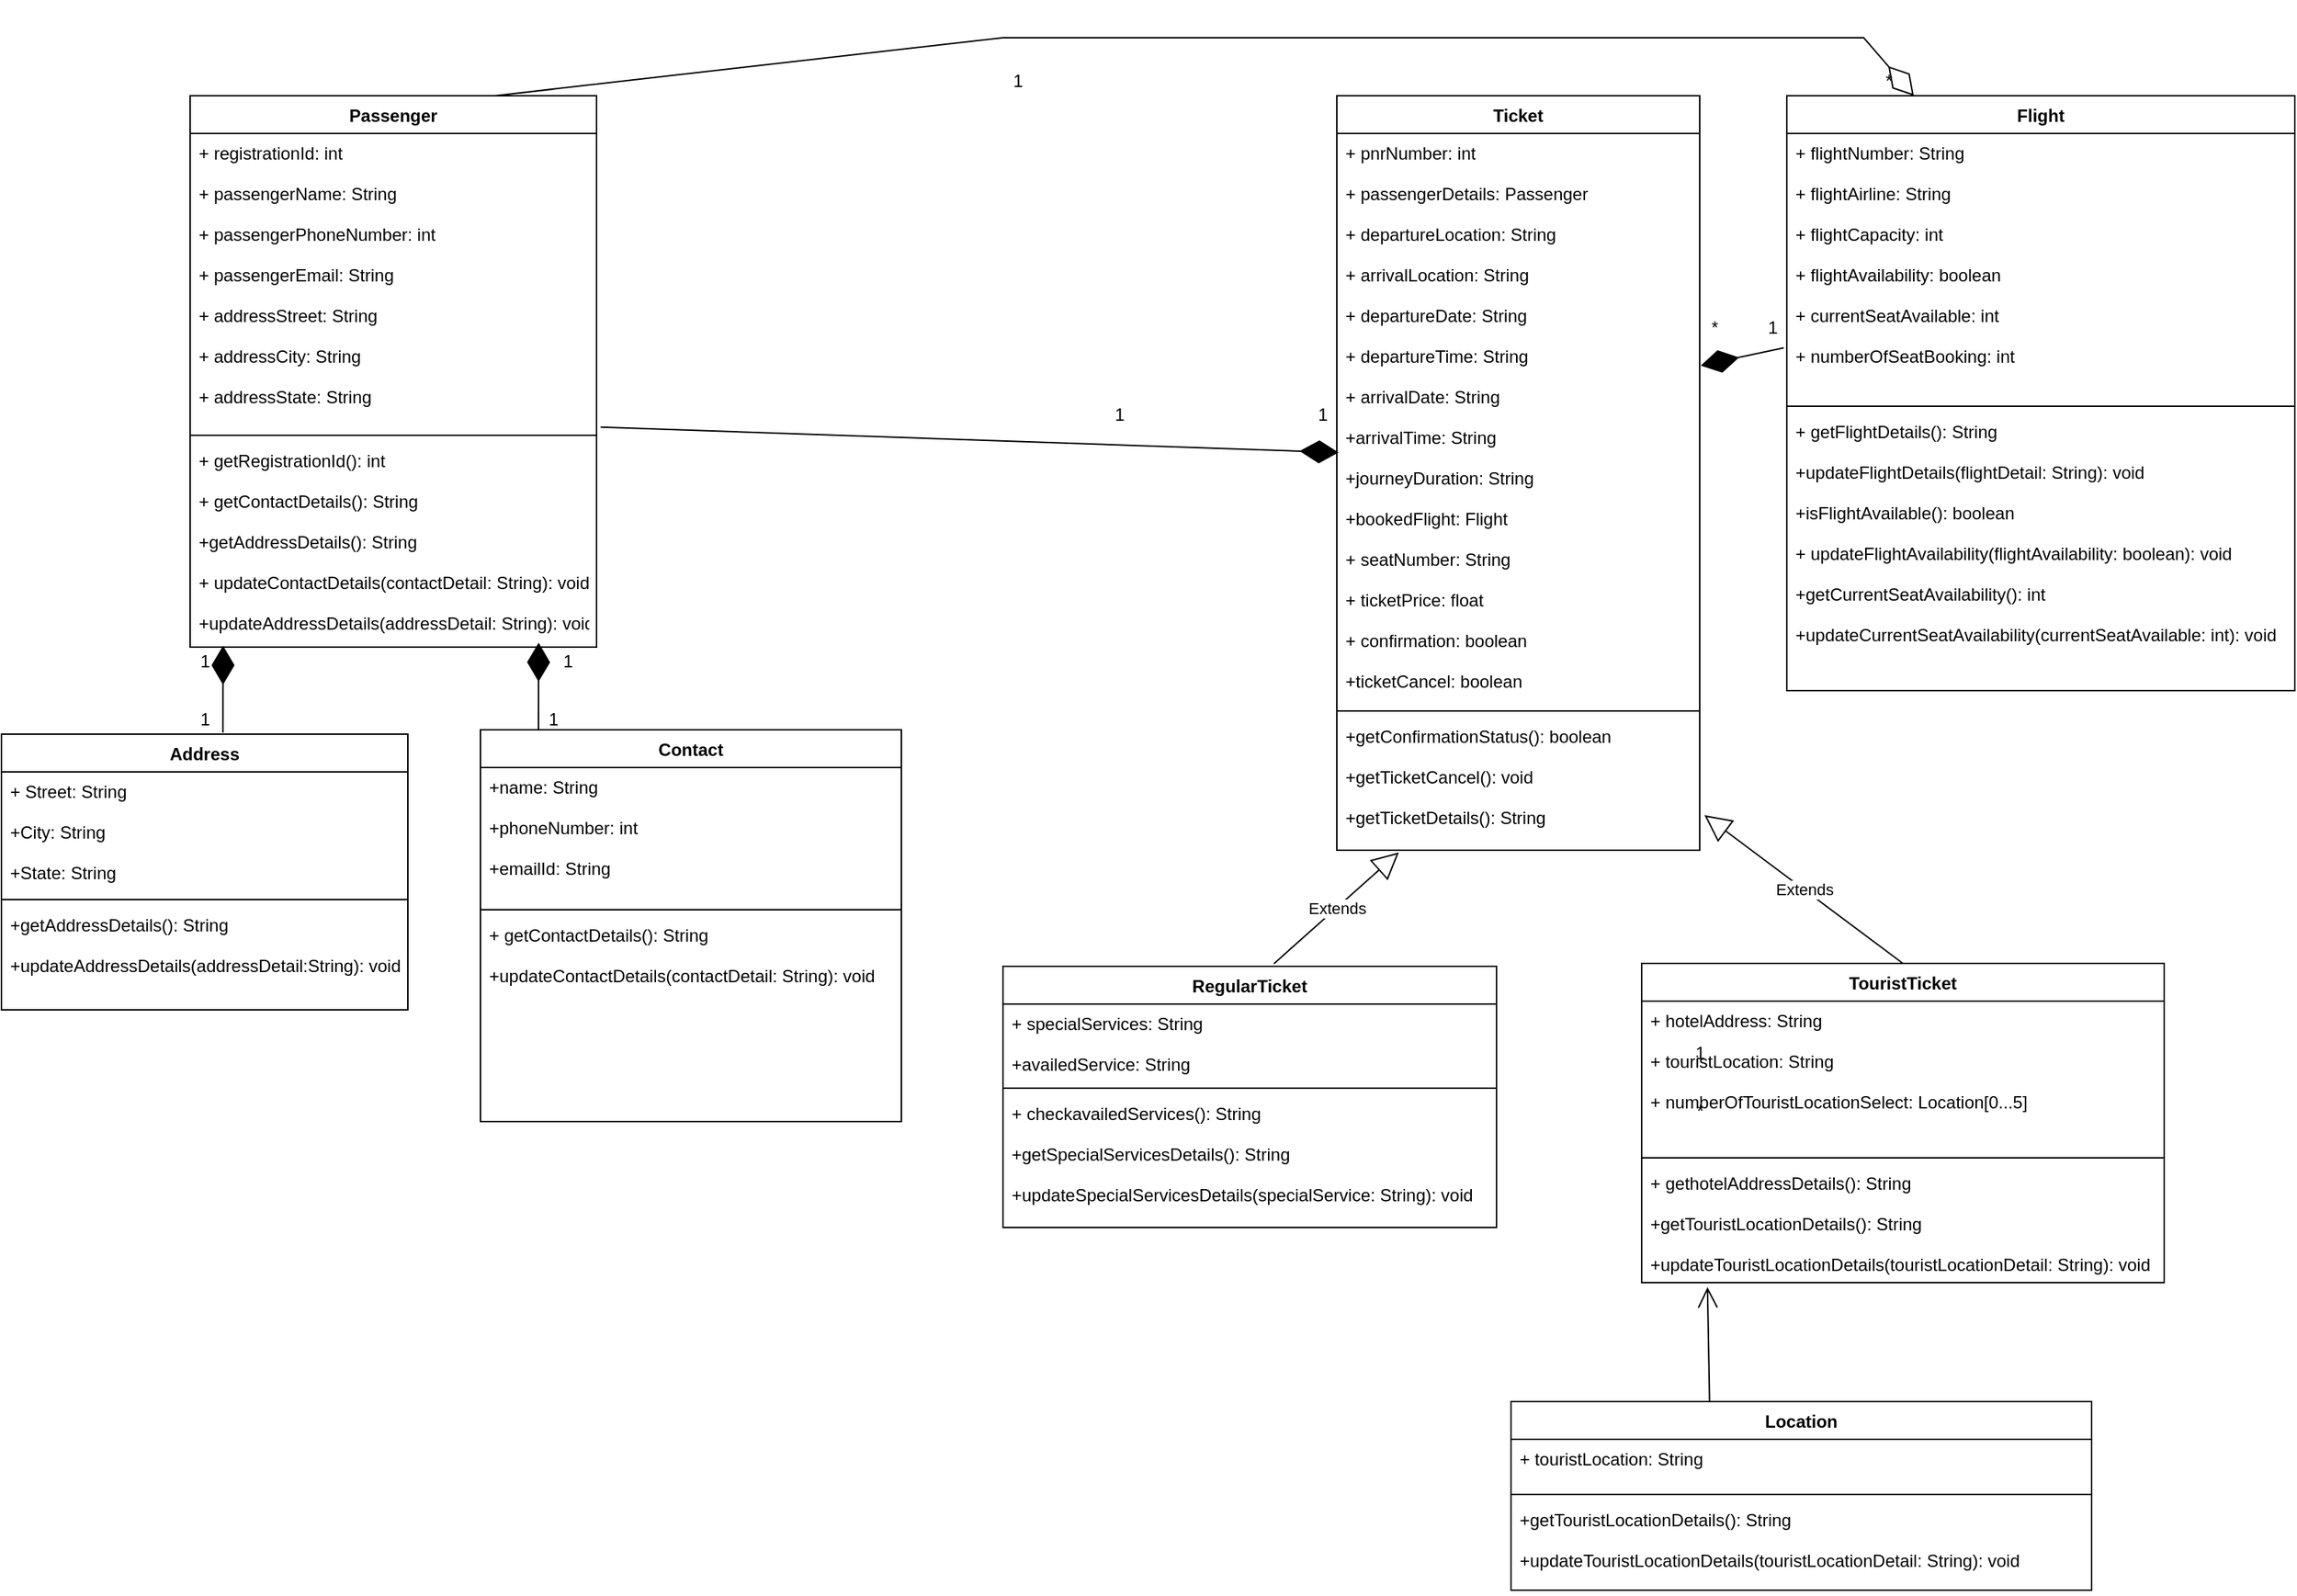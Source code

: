 <mxfile version="17.1.2" type="device"><diagram id="_i1UURWX1C_GBvMKWXLl" name="Page-1"><mxGraphModel dx="2084" dy="1511" grid="1" gridSize="10" guides="1" tooltips="1" connect="1" arrows="1" fold="1" page="1" pageScale="1" pageWidth="850" pageHeight="1100" math="0" shadow="0"><root><mxCell id="0"/><mxCell id="1" parent="0"/><mxCell id="uBR2EixaX5quv2LaqxRx-1" value="Passenger" style="swimlane;fontStyle=1;align=center;verticalAlign=top;childLayout=stackLayout;horizontal=1;startSize=26;horizontalStack=0;resizeParent=1;resizeParentMax=0;resizeLast=0;collapsible=1;marginBottom=0;" vertex="1" parent="1"><mxGeometry x="-470" width="280" height="380" as="geometry"/></mxCell><mxCell id="uBR2EixaX5quv2LaqxRx-2" value="+ registrationId: int&#10;&#10;+ passengerName: String&#10;&#10;+ passengerPhoneNumber: int&#10;&#10;+ passengerEmail: String&#10;&#10;+ addressStreet: String&#10;&#10;+ addressCity: String&#10;&#10;+ addressState: String" style="text;strokeColor=none;fillColor=none;align=left;verticalAlign=top;spacingLeft=4;spacingRight=4;overflow=hidden;rotatable=0;points=[[0,0.5],[1,0.5]];portConstraint=eastwest;" vertex="1" parent="uBR2EixaX5quv2LaqxRx-1"><mxGeometry y="26" width="280" height="204" as="geometry"/></mxCell><mxCell id="uBR2EixaX5quv2LaqxRx-3" value="" style="line;strokeWidth=1;fillColor=none;align=left;verticalAlign=middle;spacingTop=-1;spacingLeft=3;spacingRight=3;rotatable=0;labelPosition=right;points=[];portConstraint=eastwest;" vertex="1" parent="uBR2EixaX5quv2LaqxRx-1"><mxGeometry y="230" width="280" height="8" as="geometry"/></mxCell><mxCell id="uBR2EixaX5quv2LaqxRx-4" value="+ getRegistrationId(): int&#10;&#10;+ getContactDetails(): String&#10;&#10;+getAddressDetails(): String&#10;&#10;+ updateContactDetails(contactDetail: String): void&#10;&#10;+updateAddressDetails(addressDetail: String): void" style="text;strokeColor=none;fillColor=none;align=left;verticalAlign=top;spacingLeft=4;spacingRight=4;overflow=hidden;rotatable=0;points=[[0,0.5],[1,0.5]];portConstraint=eastwest;" vertex="1" parent="uBR2EixaX5quv2LaqxRx-1"><mxGeometry y="238" width="280" height="142" as="geometry"/></mxCell><mxCell id="uBR2EixaX5quv2LaqxRx-13" value="Flight" style="swimlane;fontStyle=1;align=center;verticalAlign=top;childLayout=stackLayout;horizontal=1;startSize=26;horizontalStack=0;resizeParent=1;resizeParentMax=0;resizeLast=0;collapsible=1;marginBottom=0;" vertex="1" parent="1"><mxGeometry x="630" width="350" height="410" as="geometry"/></mxCell><mxCell id="uBR2EixaX5quv2LaqxRx-14" value="+ flightNumber: String&#10;&#10;+ flightAirline: String&#10;&#10;+ flightCapacity: int&#10;&#10;+ flightAvailability: boolean&#10;&#10;+ currentSeatAvailable: int&#10;&#10;+ numberOfSeatBooking: int&#10;&#10;" style="text;strokeColor=none;fillColor=none;align=left;verticalAlign=top;spacingLeft=4;spacingRight=4;overflow=hidden;rotatable=0;points=[[0,0.5],[1,0.5]];portConstraint=eastwest;" vertex="1" parent="uBR2EixaX5quv2LaqxRx-13"><mxGeometry y="26" width="350" height="184" as="geometry"/></mxCell><mxCell id="uBR2EixaX5quv2LaqxRx-15" value="" style="line;strokeWidth=1;fillColor=none;align=left;verticalAlign=middle;spacingTop=-1;spacingLeft=3;spacingRight=3;rotatable=0;labelPosition=right;points=[];portConstraint=eastwest;" vertex="1" parent="uBR2EixaX5quv2LaqxRx-13"><mxGeometry y="210" width="350" height="8" as="geometry"/></mxCell><mxCell id="uBR2EixaX5quv2LaqxRx-16" value="+ getFlightDetails(): String&#10;&#10;+updateFlightDetails(flightDetail: String): void&#10;&#10;+isFlightAvailable(): boolean&#10;&#10;+ updateFlightAvailability(flightAvailability: boolean): void&#10;&#10;+getCurrentSeatAvailability(): int&#10;&#10;+updateCurrentSeatAvailability(currentSeatAvailable: int): void" style="text;strokeColor=none;fillColor=none;align=left;verticalAlign=top;spacingLeft=4;spacingRight=4;overflow=hidden;rotatable=0;points=[[0,0.5],[1,0.5]];portConstraint=eastwest;" vertex="1" parent="uBR2EixaX5quv2LaqxRx-13"><mxGeometry y="218" width="350" height="192" as="geometry"/></mxCell><mxCell id="uBR2EixaX5quv2LaqxRx-17" value="TouristTicket" style="swimlane;fontStyle=1;align=center;verticalAlign=top;childLayout=stackLayout;horizontal=1;startSize=26;horizontalStack=0;resizeParent=1;resizeParentMax=0;resizeLast=0;collapsible=1;marginBottom=0;" vertex="1" parent="1"><mxGeometry x="530" y="598" width="360" height="220" as="geometry"/></mxCell><mxCell id="uBR2EixaX5quv2LaqxRx-18" value="+ hotelAddress: String&#10;&#10;+ touristLocation: String&#10;&#10;+ numberOfTouristLocationSelect: Location[0...5]" style="text;strokeColor=none;fillColor=none;align=left;verticalAlign=top;spacingLeft=4;spacingRight=4;overflow=hidden;rotatable=0;points=[[0,0.5],[1,0.5]];portConstraint=eastwest;" vertex="1" parent="uBR2EixaX5quv2LaqxRx-17"><mxGeometry y="26" width="360" height="104" as="geometry"/></mxCell><mxCell id="uBR2EixaX5quv2LaqxRx-19" value="" style="line;strokeWidth=1;fillColor=none;align=left;verticalAlign=middle;spacingTop=-1;spacingLeft=3;spacingRight=3;rotatable=0;labelPosition=right;points=[];portConstraint=eastwest;" vertex="1" parent="uBR2EixaX5quv2LaqxRx-17"><mxGeometry y="130" width="360" height="8" as="geometry"/></mxCell><mxCell id="uBR2EixaX5quv2LaqxRx-20" value="+ gethotelAddressDetails(): String&#10;&#10;+getTouristLocationDetails(): String&#10;&#10;+updateTouristLocationDetails(touristLocationDetail: String): void" style="text;strokeColor=none;fillColor=none;align=left;verticalAlign=top;spacingLeft=4;spacingRight=4;overflow=hidden;rotatable=0;points=[[0,0.5],[1,0.5]];portConstraint=eastwest;" vertex="1" parent="uBR2EixaX5quv2LaqxRx-17"><mxGeometry y="138" width="360" height="82" as="geometry"/></mxCell><mxCell id="uBR2EixaX5quv2LaqxRx-21" value="RegularTicket" style="swimlane;fontStyle=1;align=center;verticalAlign=top;childLayout=stackLayout;horizontal=1;startSize=26;horizontalStack=0;resizeParent=1;resizeParentMax=0;resizeLast=0;collapsible=1;marginBottom=0;" vertex="1" parent="1"><mxGeometry x="90" y="600" width="340" height="180" as="geometry"/></mxCell><mxCell id="uBR2EixaX5quv2LaqxRx-22" value="+ specialServices: String&#10;&#10;+availedService: String" style="text;strokeColor=none;fillColor=none;align=left;verticalAlign=top;spacingLeft=4;spacingRight=4;overflow=hidden;rotatable=0;points=[[0,0.5],[1,0.5]];portConstraint=eastwest;" vertex="1" parent="uBR2EixaX5quv2LaqxRx-21"><mxGeometry y="26" width="340" height="54" as="geometry"/></mxCell><mxCell id="uBR2EixaX5quv2LaqxRx-23" value="" style="line;strokeWidth=1;fillColor=none;align=left;verticalAlign=middle;spacingTop=-1;spacingLeft=3;spacingRight=3;rotatable=0;labelPosition=right;points=[];portConstraint=eastwest;" vertex="1" parent="uBR2EixaX5quv2LaqxRx-21"><mxGeometry y="80" width="340" height="8" as="geometry"/></mxCell><mxCell id="uBR2EixaX5quv2LaqxRx-24" value="+ checkavailedServices(): String&#10;&#10;+getSpecialServicesDetails(): String&#10;&#10;+updateSpecialServicesDetails(specialService: String): void&#10;&#10;" style="text;strokeColor=none;fillColor=none;align=left;verticalAlign=top;spacingLeft=4;spacingRight=4;overflow=hidden;rotatable=0;points=[[0,0.5],[1,0.5]];portConstraint=eastwest;" vertex="1" parent="uBR2EixaX5quv2LaqxRx-21"><mxGeometry y="88" width="340" height="92" as="geometry"/></mxCell><mxCell id="uBR2EixaX5quv2LaqxRx-25" value="Location" style="swimlane;fontStyle=1;align=center;verticalAlign=top;childLayout=stackLayout;horizontal=1;startSize=26;horizontalStack=0;resizeParent=1;resizeParentMax=0;resizeLast=0;collapsible=1;marginBottom=0;" vertex="1" parent="1"><mxGeometry x="440" y="900" width="400" height="130" as="geometry"/></mxCell><mxCell id="uBR2EixaX5quv2LaqxRx-26" value="+ touristLocation: String" style="text;strokeColor=none;fillColor=none;align=left;verticalAlign=top;spacingLeft=4;spacingRight=4;overflow=hidden;rotatable=0;points=[[0,0.5],[1,0.5]];portConstraint=eastwest;" vertex="1" parent="uBR2EixaX5quv2LaqxRx-25"><mxGeometry y="26" width="400" height="34" as="geometry"/></mxCell><mxCell id="uBR2EixaX5quv2LaqxRx-27" value="" style="line;strokeWidth=1;fillColor=none;align=left;verticalAlign=middle;spacingTop=-1;spacingLeft=3;spacingRight=3;rotatable=0;labelPosition=right;points=[];portConstraint=eastwest;" vertex="1" parent="uBR2EixaX5quv2LaqxRx-25"><mxGeometry y="60" width="400" height="8" as="geometry"/></mxCell><mxCell id="uBR2EixaX5quv2LaqxRx-28" value="+getTouristLocationDetails(): String&#10;&#10;+updateTouristLocationDetails(touristLocationDetail: String): void" style="text;strokeColor=none;fillColor=none;align=left;verticalAlign=top;spacingLeft=4;spacingRight=4;overflow=hidden;rotatable=0;points=[[0,0.5],[1,0.5]];portConstraint=eastwest;" vertex="1" parent="uBR2EixaX5quv2LaqxRx-25"><mxGeometry y="68" width="400" height="62" as="geometry"/></mxCell><mxCell id="uBR2EixaX5quv2LaqxRx-34" value="Ticket" style="swimlane;fontStyle=1;align=center;verticalAlign=top;childLayout=stackLayout;horizontal=1;startSize=26;horizontalStack=0;resizeParent=1;resizeParentMax=0;resizeLast=0;collapsible=1;marginBottom=0;" vertex="1" parent="1"><mxGeometry x="320" width="250" height="520" as="geometry"/></mxCell><mxCell id="uBR2EixaX5quv2LaqxRx-35" value="+ pnrNumber: int&#10;&#10;+ passengerDetails: Passenger&#10;&#10;+ departureLocation: String&#10;&#10;+ arrivalLocation: String&#10;&#10;+ departureDate: String&#10;&#10;+ departureTime: String&#10;&#10;+ arrivalDate: String&#10;&#10;+arrivalTime: String&#10;&#10;+journeyDuration: String&#10;&#10;+bookedFlight: Flight&#10;&#10;+ seatNumber: String&#10;&#10;+ ticketPrice: float&#10;&#10;+ confirmation: boolean&#10;&#10;+ticketCancel: boolean" style="text;strokeColor=none;fillColor=none;align=left;verticalAlign=top;spacingLeft=4;spacingRight=4;overflow=hidden;rotatable=0;points=[[0,0.5],[1,0.5]];portConstraint=eastwest;" vertex="1" parent="uBR2EixaX5quv2LaqxRx-34"><mxGeometry y="26" width="250" height="394" as="geometry"/></mxCell><mxCell id="uBR2EixaX5quv2LaqxRx-36" value="" style="line;strokeWidth=1;fillColor=none;align=left;verticalAlign=middle;spacingTop=-1;spacingLeft=3;spacingRight=3;rotatable=0;labelPosition=right;points=[];portConstraint=eastwest;" vertex="1" parent="uBR2EixaX5quv2LaqxRx-34"><mxGeometry y="420" width="250" height="8" as="geometry"/></mxCell><mxCell id="uBR2EixaX5quv2LaqxRx-37" value="+getConfirmationStatus(): boolean&#10;&#10;+getTicketCancel(): void&#10;&#10;+getTicketDetails(): String" style="text;strokeColor=none;fillColor=none;align=left;verticalAlign=top;spacingLeft=4;spacingRight=4;overflow=hidden;rotatable=0;points=[[0,0.5],[1,0.5]];portConstraint=eastwest;" vertex="1" parent="uBR2EixaX5quv2LaqxRx-34"><mxGeometry y="428" width="250" height="92" as="geometry"/></mxCell><mxCell id="uBR2EixaX5quv2LaqxRx-38" value="Extends" style="endArrow=block;endSize=16;endFill=0;html=1;rounded=0;exitX=0.549;exitY=-0.01;exitDx=0;exitDy=0;exitPerimeter=0;entryX=0.171;entryY=1.016;entryDx=0;entryDy=0;entryPerimeter=0;" edge="1" parent="1" source="uBR2EixaX5quv2LaqxRx-21" target="uBR2EixaX5quv2LaqxRx-37"><mxGeometry width="160" relative="1" as="geometry"><mxPoint x="260" y="370" as="sourcePoint"/><mxPoint x="420" y="370" as="targetPoint"/></mxGeometry></mxCell><mxCell id="uBR2EixaX5quv2LaqxRx-39" value="Extends" style="endArrow=block;endSize=16;endFill=0;html=1;rounded=0;entryX=1.013;entryY=0.737;entryDx=0;entryDy=0;entryPerimeter=0;exitX=0.5;exitY=0;exitDx=0;exitDy=0;" edge="1" parent="1" source="uBR2EixaX5quv2LaqxRx-17" target="uBR2EixaX5quv2LaqxRx-37"><mxGeometry width="160" relative="1" as="geometry"><mxPoint x="260" y="370" as="sourcePoint"/><mxPoint x="420" y="370" as="targetPoint"/></mxGeometry></mxCell><mxCell id="uBR2EixaX5quv2LaqxRx-40" value="" style="endArrow=diamondThin;endFill=1;endSize=24;html=1;rounded=0;entryX=0.005;entryY=0.558;entryDx=0;entryDy=0;entryPerimeter=0;exitX=1.01;exitY=0.992;exitDx=0;exitDy=0;exitPerimeter=0;" edge="1" parent="1" source="uBR2EixaX5quv2LaqxRx-2" target="uBR2EixaX5quv2LaqxRx-35"><mxGeometry width="160" relative="1" as="geometry"><mxPoint x="260" y="370" as="sourcePoint"/><mxPoint x="420" y="370" as="targetPoint"/></mxGeometry></mxCell><mxCell id="uBR2EixaX5quv2LaqxRx-41" value="1" style="text;html=1;align=center;verticalAlign=middle;resizable=0;points=[];autosize=1;strokeColor=none;fillColor=none;" vertex="1" parent="1"><mxGeometry x="160" y="210" width="20" height="20" as="geometry"/></mxCell><mxCell id="uBR2EixaX5quv2LaqxRx-42" value="1" style="text;html=1;align=center;verticalAlign=middle;resizable=0;points=[];autosize=1;strokeColor=none;fillColor=none;" vertex="1" parent="1"><mxGeometry x="300" y="210" width="20" height="20" as="geometry"/></mxCell><mxCell id="uBR2EixaX5quv2LaqxRx-43" value="" style="endArrow=diamondThin;endFill=1;endSize=24;html=1;rounded=0;entryX=1.003;entryY=0.406;entryDx=0;entryDy=0;entryPerimeter=0;exitX=-0.006;exitY=0.803;exitDx=0;exitDy=0;exitPerimeter=0;" edge="1" parent="1" source="uBR2EixaX5quv2LaqxRx-14" target="uBR2EixaX5quv2LaqxRx-35"><mxGeometry width="160" relative="1" as="geometry"><mxPoint x="260" y="250" as="sourcePoint"/><mxPoint x="420" y="250" as="targetPoint"/></mxGeometry></mxCell><mxCell id="uBR2EixaX5quv2LaqxRx-44" value="*" style="text;html=1;align=center;verticalAlign=middle;resizable=0;points=[];autosize=1;strokeColor=none;fillColor=none;" vertex="1" parent="1"><mxGeometry x="570" y="150" width="20" height="20" as="geometry"/></mxCell><mxCell id="uBR2EixaX5quv2LaqxRx-45" value="1" style="text;html=1;align=center;verticalAlign=middle;resizable=0;points=[];autosize=1;strokeColor=none;fillColor=none;" vertex="1" parent="1"><mxGeometry x="610" y="150" width="20" height="20" as="geometry"/></mxCell><mxCell id="uBR2EixaX5quv2LaqxRx-46" value="" style="endArrow=diamondThin;endFill=0;endSize=24;html=1;rounded=0;entryX=0.25;entryY=0;entryDx=0;entryDy=0;exitX=0.75;exitY=0;exitDx=0;exitDy=0;" edge="1" parent="1" source="uBR2EixaX5quv2LaqxRx-1" target="uBR2EixaX5quv2LaqxRx-13"><mxGeometry width="160" relative="1" as="geometry"><mxPoint x="200" y="-80" as="sourcePoint"/><mxPoint x="420" y="130" as="targetPoint"/><Array as="points"><mxPoint x="90" y="-40"/><mxPoint x="683" y="-40"/></Array></mxGeometry></mxCell><mxCell id="uBR2EixaX5quv2LaqxRx-47" value="*" style="text;html=1;align=center;verticalAlign=middle;resizable=0;points=[];autosize=1;strokeColor=none;fillColor=none;" vertex="1" parent="1"><mxGeometry x="690" y="-20" width="20" height="20" as="geometry"/></mxCell><mxCell id="uBR2EixaX5quv2LaqxRx-48" value="1" style="text;html=1;align=center;verticalAlign=middle;resizable=0;points=[];autosize=1;strokeColor=none;fillColor=none;" vertex="1" parent="1"><mxGeometry x="90" y="-20" width="20" height="20" as="geometry"/></mxCell><mxCell id="uBR2EixaX5quv2LaqxRx-49" value="" style="endArrow=open;endFill=1;endSize=12;html=1;rounded=0;entryX=0.126;entryY=1.038;entryDx=0;entryDy=0;entryPerimeter=0;exitX=0.342;exitY=0.004;exitDx=0;exitDy=0;exitPerimeter=0;" edge="1" parent="1" source="uBR2EixaX5quv2LaqxRx-25" target="uBR2EixaX5quv2LaqxRx-20"><mxGeometry width="160" relative="1" as="geometry"><mxPoint x="260" y="690" as="sourcePoint"/><mxPoint x="420" y="690" as="targetPoint"/></mxGeometry></mxCell><mxCell id="uBR2EixaX5quv2LaqxRx-50" value="1" style="text;html=1;align=center;verticalAlign=middle;resizable=0;points=[];autosize=1;strokeColor=none;fillColor=none;" vertex="1" parent="1"><mxGeometry x="560" y="650" width="20" height="20" as="geometry"/></mxCell><mxCell id="uBR2EixaX5quv2LaqxRx-52" value="*" style="text;html=1;align=center;verticalAlign=middle;resizable=0;points=[];autosize=1;strokeColor=none;fillColor=none;" vertex="1" parent="1"><mxGeometry x="560" y="690" width="20" height="20" as="geometry"/></mxCell><mxCell id="uBR2EixaX5quv2LaqxRx-53" value="Address" style="swimlane;fontStyle=1;align=center;verticalAlign=top;childLayout=stackLayout;horizontal=1;startSize=26;horizontalStack=0;resizeParent=1;resizeParentMax=0;resizeLast=0;collapsible=1;marginBottom=0;" vertex="1" parent="1"><mxGeometry x="-600" y="440" width="280" height="190" as="geometry"/></mxCell><mxCell id="uBR2EixaX5quv2LaqxRx-54" value="+ Street: String&#10;&#10;+City: String&#10;&#10;+State: String" style="text;strokeColor=none;fillColor=none;align=left;verticalAlign=top;spacingLeft=4;spacingRight=4;overflow=hidden;rotatable=0;points=[[0,0.5],[1,0.5]];portConstraint=eastwest;" vertex="1" parent="uBR2EixaX5quv2LaqxRx-53"><mxGeometry y="26" width="280" height="84" as="geometry"/></mxCell><mxCell id="uBR2EixaX5quv2LaqxRx-55" value="" style="line;strokeWidth=1;fillColor=none;align=left;verticalAlign=middle;spacingTop=-1;spacingLeft=3;spacingRight=3;rotatable=0;labelPosition=right;points=[];portConstraint=eastwest;" vertex="1" parent="uBR2EixaX5quv2LaqxRx-53"><mxGeometry y="110" width="280" height="8" as="geometry"/></mxCell><mxCell id="uBR2EixaX5quv2LaqxRx-56" value="+getAddressDetails(): String&#10;&#10;+updateAddressDetails(addressDetail:String): void" style="text;strokeColor=none;fillColor=none;align=left;verticalAlign=top;spacingLeft=4;spacingRight=4;overflow=hidden;rotatable=0;points=[[0,0.5],[1,0.5]];portConstraint=eastwest;" vertex="1" parent="uBR2EixaX5quv2LaqxRx-53"><mxGeometry y="118" width="280" height="72" as="geometry"/></mxCell><mxCell id="uBR2EixaX5quv2LaqxRx-57" value="Contact" style="swimlane;fontStyle=1;align=center;verticalAlign=top;childLayout=stackLayout;horizontal=1;startSize=26;horizontalStack=0;resizeParent=1;resizeParentMax=0;resizeLast=0;collapsible=1;marginBottom=0;" vertex="1" parent="1"><mxGeometry x="-270" y="437" width="290" height="270" as="geometry"/></mxCell><mxCell id="uBR2EixaX5quv2LaqxRx-58" value="+name: String&#10;&#10;+phoneNumber: int&#10;&#10;+emailId: String" style="text;strokeColor=none;fillColor=none;align=left;verticalAlign=top;spacingLeft=4;spacingRight=4;overflow=hidden;rotatable=0;points=[[0,0.5],[1,0.5]];portConstraint=eastwest;" vertex="1" parent="uBR2EixaX5quv2LaqxRx-57"><mxGeometry y="26" width="290" height="94" as="geometry"/></mxCell><mxCell id="uBR2EixaX5quv2LaqxRx-59" value="" style="line;strokeWidth=1;fillColor=none;align=left;verticalAlign=middle;spacingTop=-1;spacingLeft=3;spacingRight=3;rotatable=0;labelPosition=right;points=[];portConstraint=eastwest;" vertex="1" parent="uBR2EixaX5quv2LaqxRx-57"><mxGeometry y="120" width="290" height="8" as="geometry"/></mxCell><mxCell id="uBR2EixaX5quv2LaqxRx-60" value="+ getContactDetails(): String&#10;&#10;+updateContactDetails(contactDetail: String): void" style="text;strokeColor=none;fillColor=none;align=left;verticalAlign=top;spacingLeft=4;spacingRight=4;overflow=hidden;rotatable=0;points=[[0,0.5],[1,0.5]];portConstraint=eastwest;" vertex="1" parent="uBR2EixaX5quv2LaqxRx-57"><mxGeometry y="128" width="290" height="142" as="geometry"/></mxCell><mxCell id="uBR2EixaX5quv2LaqxRx-63" value="" style="endArrow=diamondThin;endFill=1;endSize=24;html=1;rounded=0;entryX=0.081;entryY=0.993;entryDx=0;entryDy=0;entryPerimeter=0;exitX=0.545;exitY=-0.005;exitDx=0;exitDy=0;exitPerimeter=0;" edge="1" parent="1" source="uBR2EixaX5quv2LaqxRx-53" target="uBR2EixaX5quv2LaqxRx-4"><mxGeometry width="160" relative="1" as="geometry"><mxPoint x="-360" y="320" as="sourcePoint"/><mxPoint x="-200" y="320" as="targetPoint"/></mxGeometry></mxCell><mxCell id="uBR2EixaX5quv2LaqxRx-64" value="" style="endArrow=diamondThin;endFill=1;endSize=24;html=1;rounded=0;entryX=0.081;entryY=0.993;entryDx=0;entryDy=0;entryPerimeter=0;exitX=0.545;exitY=-0.005;exitDx=0;exitDy=0;exitPerimeter=0;" edge="1" parent="1"><mxGeometry width="160" relative="1" as="geometry"><mxPoint x="-230.0" y="437.0" as="sourcePoint"/><mxPoint x="-229.92" y="376.956" as="targetPoint"/></mxGeometry></mxCell><mxCell id="uBR2EixaX5quv2LaqxRx-65" value="1" style="text;html=1;align=center;verticalAlign=middle;resizable=0;points=[];autosize=1;strokeColor=none;fillColor=none;" vertex="1" parent="1"><mxGeometry x="-470" y="380" width="20" height="20" as="geometry"/></mxCell><mxCell id="uBR2EixaX5quv2LaqxRx-66" value="1" style="text;html=1;align=center;verticalAlign=middle;resizable=0;points=[];autosize=1;strokeColor=none;fillColor=none;" vertex="1" parent="1"><mxGeometry x="-470" y="420" width="20" height="20" as="geometry"/></mxCell><mxCell id="uBR2EixaX5quv2LaqxRx-67" value="1" style="text;html=1;align=center;verticalAlign=middle;resizable=0;points=[];autosize=1;strokeColor=none;fillColor=none;" vertex="1" parent="1"><mxGeometry x="-220" y="380" width="20" height="20" as="geometry"/></mxCell><mxCell id="uBR2EixaX5quv2LaqxRx-70" value="1" style="text;html=1;align=center;verticalAlign=middle;resizable=0;points=[];autosize=1;strokeColor=none;fillColor=none;" vertex="1" parent="1"><mxGeometry x="-230" y="420" width="20" height="20" as="geometry"/></mxCell></root></mxGraphModel></diagram></mxfile>